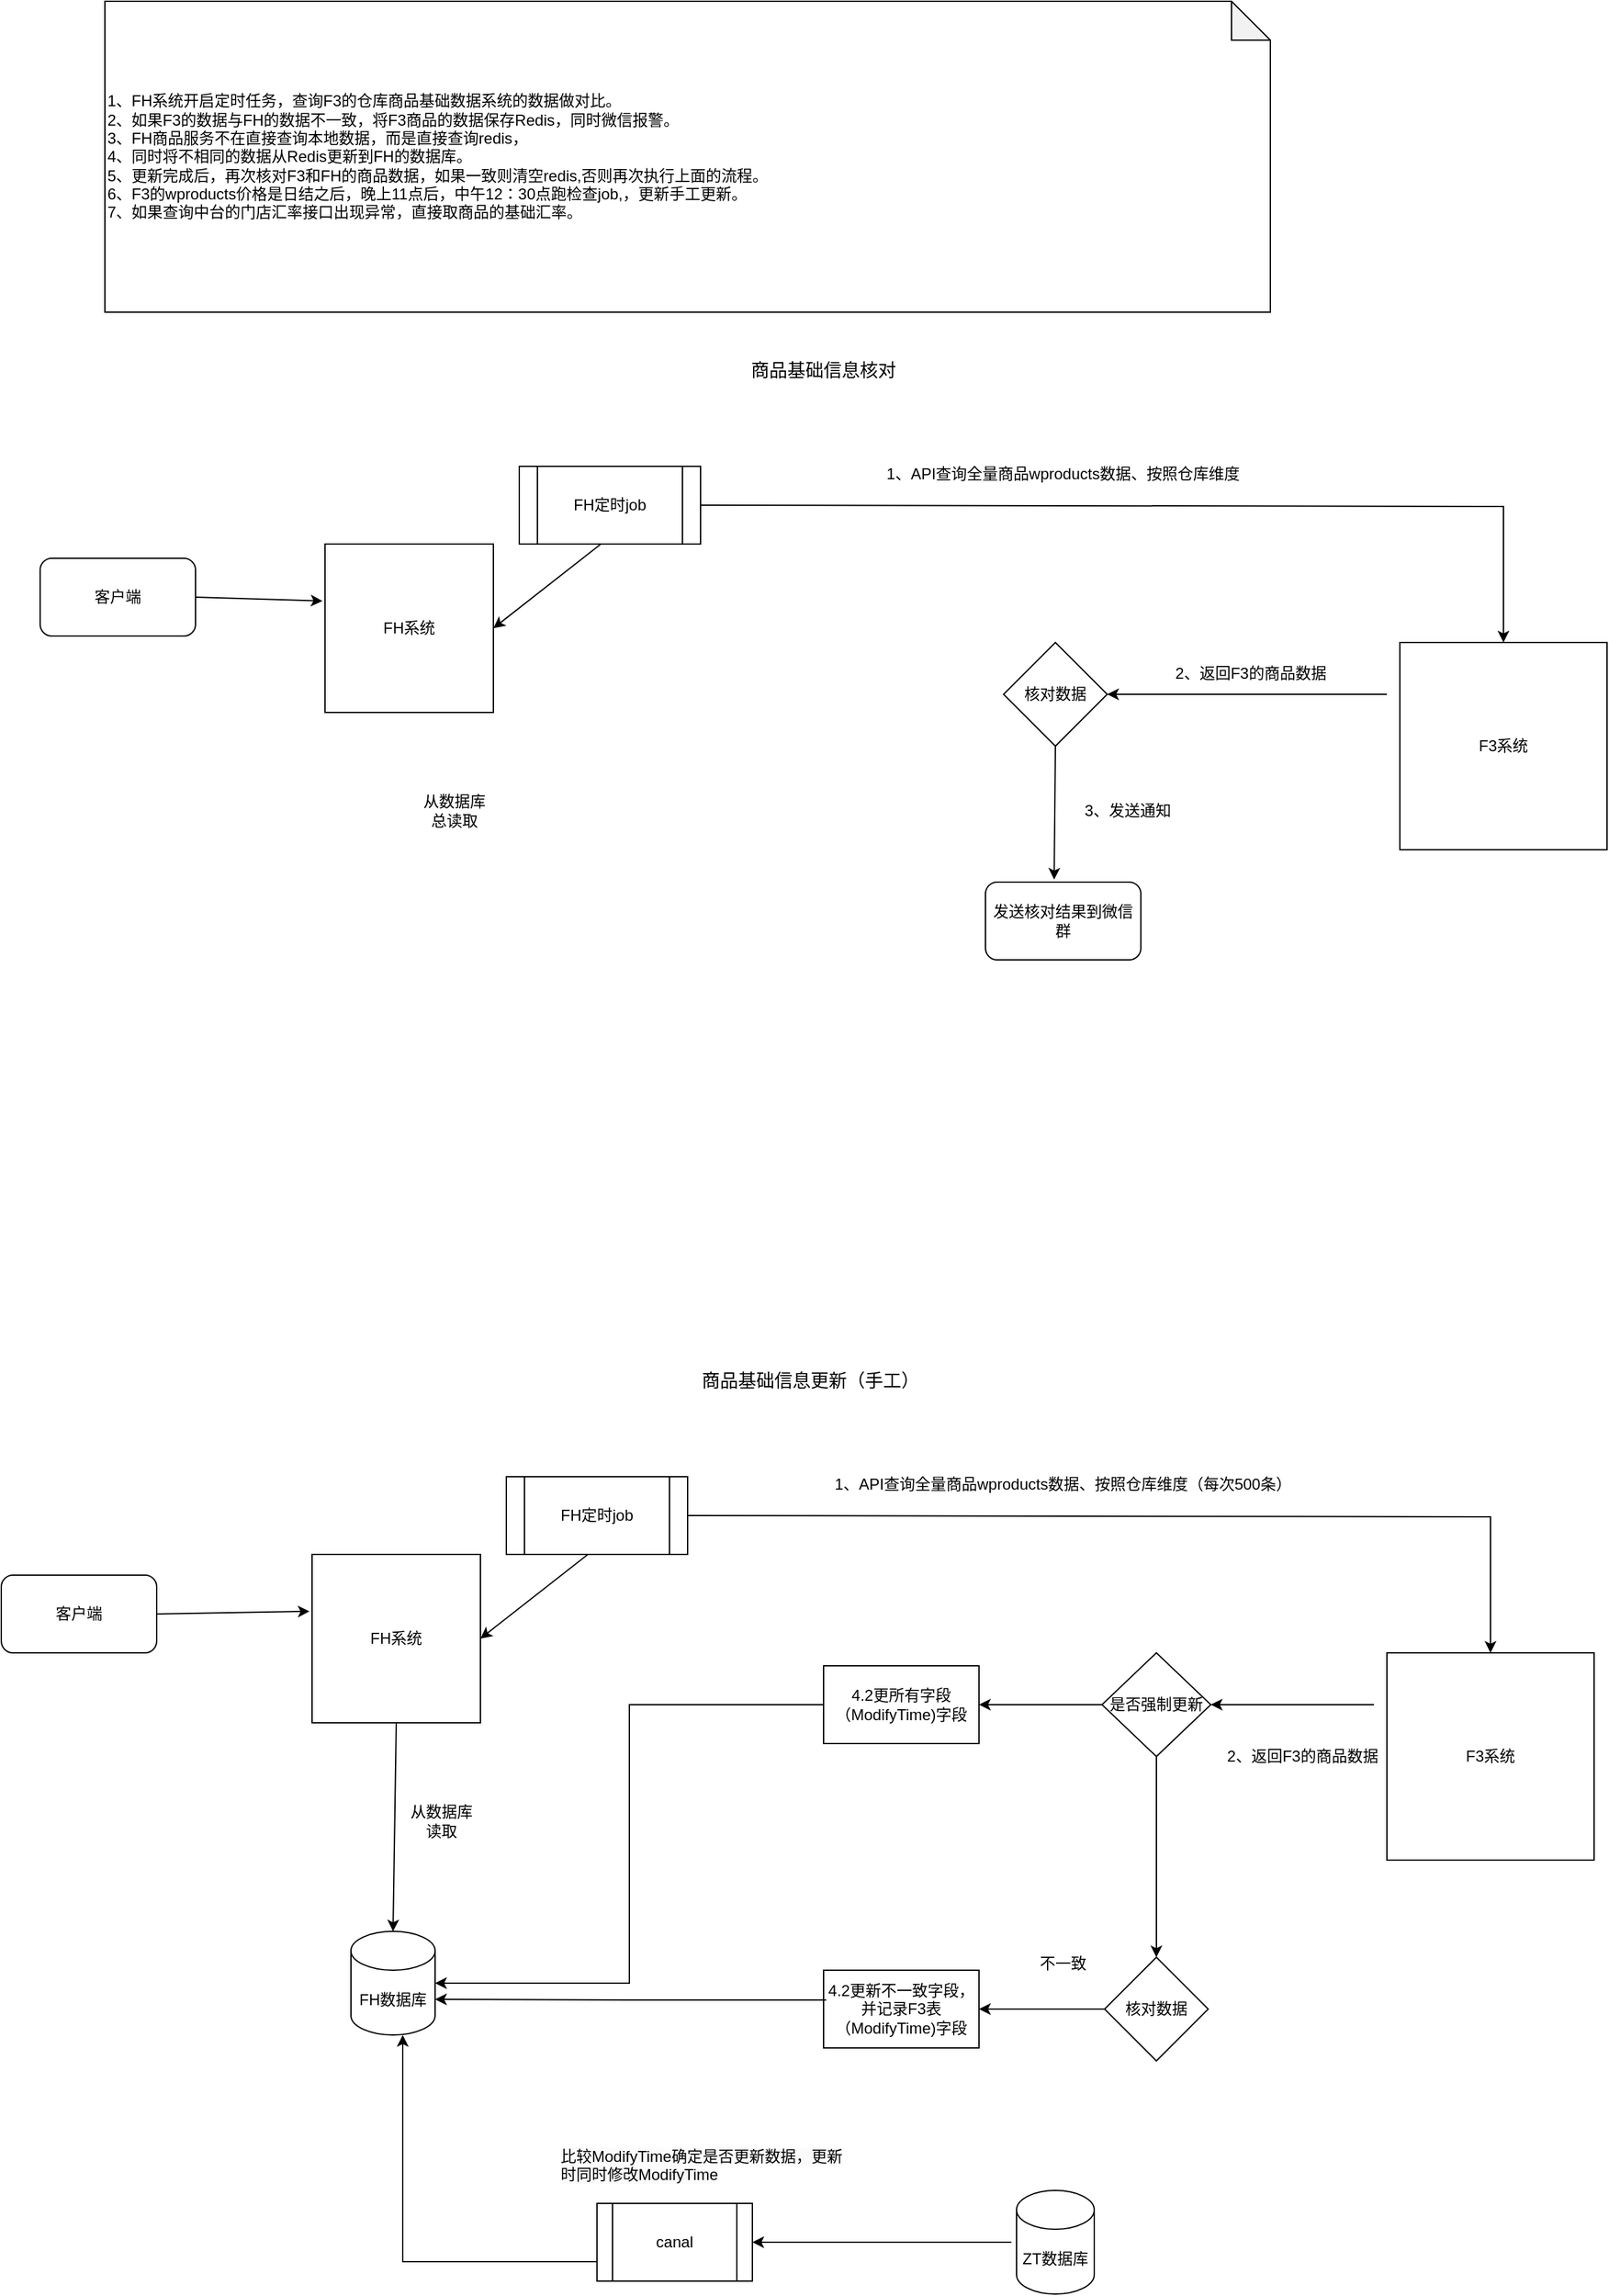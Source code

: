 <mxfile version="24.3.1" type="github">
  <diagram name="第 1 页" id="SwOGUWTqTxj4O2KYx5Az">
    <mxGraphModel dx="2261" dy="1915" grid="1" gridSize="10" guides="1" tooltips="1" connect="1" arrows="1" fold="1" page="1" pageScale="1" pageWidth="827" pageHeight="1169" math="0" shadow="0">
      <root>
        <mxCell id="0" />
        <mxCell id="1" parent="0" />
        <mxCell id="I23bi3BN3UNWPdhFbxeZ-1" value="FH系统" style="whiteSpace=wrap;html=1;aspect=fixed;" parent="1" vertex="1">
          <mxGeometry x="-150" y="149" width="130" height="130" as="geometry" />
        </mxCell>
        <mxCell id="I23bi3BN3UNWPdhFbxeZ-3" value="F3系统" style="whiteSpace=wrap;html=1;aspect=fixed;" parent="1" vertex="1">
          <mxGeometry x="680" y="225" width="160" height="160" as="geometry" />
        </mxCell>
        <mxCell id="I23bi3BN3UNWPdhFbxeZ-6" value="FH定时job" style="shape=process;whiteSpace=wrap;html=1;backgroundOutline=1;" parent="1" vertex="1">
          <mxGeometry y="89" width="140" height="60" as="geometry" />
        </mxCell>
        <mxCell id="I23bi3BN3UNWPdhFbxeZ-7" value="" style="endArrow=classic;html=1;rounded=0;entryX=0.5;entryY=0;entryDx=0;entryDy=0;exitX=1;exitY=0.5;exitDx=0;exitDy=0;" parent="1" source="I23bi3BN3UNWPdhFbxeZ-6" target="I23bi3BN3UNWPdhFbxeZ-3" edge="1">
          <mxGeometry width="50" height="50" relative="1" as="geometry">
            <mxPoint x="370" y="140" as="sourcePoint" />
            <mxPoint x="580" y="140" as="targetPoint" />
            <Array as="points">
              <mxPoint x="760" y="120" />
            </Array>
          </mxGeometry>
        </mxCell>
        <mxCell id="I23bi3BN3UNWPdhFbxeZ-8" value="1、API查询全量商品wproducts数据、按照仓库维度" style="text;html=1;align=center;verticalAlign=middle;whiteSpace=wrap;rounded=0;" parent="1" vertex="1">
          <mxGeometry x="270" y="80" width="300" height="30" as="geometry" />
        </mxCell>
        <mxCell id="I23bi3BN3UNWPdhFbxeZ-9" value="" style="endArrow=classic;html=1;rounded=0;exitX=0.45;exitY=1;exitDx=0;exitDy=0;exitPerimeter=0;entryX=1;entryY=0.5;entryDx=0;entryDy=0;" parent="1" source="I23bi3BN3UNWPdhFbxeZ-6" target="I23bi3BN3UNWPdhFbxeZ-1" edge="1">
          <mxGeometry width="50" height="50" relative="1" as="geometry">
            <mxPoint x="420" y="270" as="sourcePoint" />
            <mxPoint x="470" y="220" as="targetPoint" />
          </mxGeometry>
        </mxCell>
        <mxCell id="I23bi3BN3UNWPdhFbxeZ-10" value="客户端" style="rounded=1;whiteSpace=wrap;html=1;" parent="1" vertex="1">
          <mxGeometry x="-370" y="160" width="120" height="60" as="geometry" />
        </mxCell>
        <mxCell id="I23bi3BN3UNWPdhFbxeZ-11" value="" style="endArrow=classic;html=1;rounded=0;exitX=1;exitY=0.5;exitDx=0;exitDy=0;entryX=-0.015;entryY=0.338;entryDx=0;entryDy=0;entryPerimeter=0;" parent="1" source="I23bi3BN3UNWPdhFbxeZ-10" target="I23bi3BN3UNWPdhFbxeZ-1" edge="1">
          <mxGeometry width="50" height="50" relative="1" as="geometry">
            <mxPoint x="160" y="380" as="sourcePoint" />
            <mxPoint x="210" y="330" as="targetPoint" />
          </mxGeometry>
        </mxCell>
        <mxCell id="I23bi3BN3UNWPdhFbxeZ-12" value="核对数据" style="rhombus;whiteSpace=wrap;html=1;" parent="1" vertex="1">
          <mxGeometry x="374" y="225" width="80" height="80" as="geometry" />
        </mxCell>
        <mxCell id="I23bi3BN3UNWPdhFbxeZ-13" value="" style="endArrow=classic;html=1;rounded=0;entryX=1;entryY=0.5;entryDx=0;entryDy=0;" parent="1" target="I23bi3BN3UNWPdhFbxeZ-12" edge="1">
          <mxGeometry width="50" height="50" relative="1" as="geometry">
            <mxPoint x="670" y="265" as="sourcePoint" />
            <mxPoint x="670" y="290" as="targetPoint" />
          </mxGeometry>
        </mxCell>
        <mxCell id="I23bi3BN3UNWPdhFbxeZ-34" value="&lt;div&gt;&lt;div&gt;&lt;div&gt;1、FH系统开启定时任务，查询F3的仓库商品基础数据系统的数据做对比。&lt;/div&gt;&lt;div&gt;2、如果F3的数据与FH的数据不一致，将F3商品的数据保存Redis，同时微信报警。&lt;/div&gt;&lt;div&gt;3、FH商品服务不在直接查询本地数据，而是直接查询redis，&lt;/div&gt;&lt;div&gt;4、同时将不相同的数据从Redis更新到FH的数据库。&lt;/div&gt;&lt;div&gt;5、更新完成后，再次核对F3和FH的商品数据，如果一致则清空redis,否则再次执行上面的流程。&lt;br&gt;6、F3的wproducts价格是日结之后，晚上11点后，中午12：30点跑检查job,，更新手工更新。&lt;br&gt;7、如果查询中台的门店汇率接口出现异常，直接取商品的基础汇率。&lt;/div&gt;&lt;/div&gt;&lt;/div&gt;" style="shape=note;whiteSpace=wrap;html=1;backgroundOutline=1;darkOpacity=0.05;align=left;" parent="1" vertex="1">
          <mxGeometry x="-320" y="-270" width="900" height="240" as="geometry" />
        </mxCell>
        <mxCell id="I23bi3BN3UNWPdhFbxeZ-35" value="2、返回F3的商品数据" style="text;html=1;align=center;verticalAlign=middle;whiteSpace=wrap;rounded=0;" parent="1" vertex="1">
          <mxGeometry x="480" y="234" width="170" height="30" as="geometry" />
        </mxCell>
        <mxCell id="4naVz4eQQLzdOFx--Ux4-1" value="发送核对结果到微信群" style="rounded=1;whiteSpace=wrap;html=1;" parent="1" vertex="1">
          <mxGeometry x="360" y="410" width="120" height="60" as="geometry" />
        </mxCell>
        <mxCell id="4naVz4eQQLzdOFx--Ux4-2" value="" style="endArrow=classic;html=1;rounded=0;exitX=0.5;exitY=1;exitDx=0;exitDy=0;entryX=0.442;entryY=-0.033;entryDx=0;entryDy=0;entryPerimeter=0;" parent="1" source="I23bi3BN3UNWPdhFbxeZ-12" target="4naVz4eQQLzdOFx--Ux4-1" edge="1">
          <mxGeometry width="50" height="50" relative="1" as="geometry">
            <mxPoint x="360" y="385" as="sourcePoint" />
            <mxPoint x="426" y="410" as="targetPoint" />
          </mxGeometry>
        </mxCell>
        <mxCell id="4naVz4eQQLzdOFx--Ux4-6" value="3、发送通知" style="text;html=1;align=center;verticalAlign=middle;whiteSpace=wrap;rounded=0;" parent="1" vertex="1">
          <mxGeometry x="420" y="340" width="100" height="30" as="geometry" />
        </mxCell>
        <mxCell id="4naVz4eQQLzdOFx--Ux4-9" value="从数据库总读取" style="text;html=1;align=center;verticalAlign=middle;whiteSpace=wrap;rounded=0;" parent="1" vertex="1">
          <mxGeometry x="-80" y="340" width="60" height="30" as="geometry" />
        </mxCell>
        <mxCell id="DuokuNJwzsPmPS03nK41-2" value="&lt;font style=&quot;font-size: 14px;&quot;&gt;商品基础信息核对&lt;/font&gt;" style="text;html=1;align=center;verticalAlign=middle;whiteSpace=wrap;rounded=0;" vertex="1" parent="1">
          <mxGeometry x="130" width="210" height="30" as="geometry" />
        </mxCell>
        <mxCell id="DuokuNJwzsPmPS03nK41-3" value="FH系统" style="whiteSpace=wrap;html=1;aspect=fixed;" vertex="1" parent="1">
          <mxGeometry x="-160" y="929" width="130" height="130" as="geometry" />
        </mxCell>
        <mxCell id="DuokuNJwzsPmPS03nK41-5" value="FH数据库" style="shape=cylinder3;whiteSpace=wrap;html=1;boundedLbl=1;backgroundOutline=1;size=15;" vertex="1" parent="1">
          <mxGeometry x="-130" y="1220" width="65" height="80" as="geometry" />
        </mxCell>
        <mxCell id="DuokuNJwzsPmPS03nK41-6" value="F3系统" style="whiteSpace=wrap;html=1;aspect=fixed;" vertex="1" parent="1">
          <mxGeometry x="670" y="1005" width="160" height="160" as="geometry" />
        </mxCell>
        <mxCell id="DuokuNJwzsPmPS03nK41-7" value="" style="endArrow=classic;html=1;rounded=0;exitX=0.5;exitY=1;exitDx=0;exitDy=0;entryX=0.5;entryY=0;entryDx=0;entryDy=0;entryPerimeter=0;" edge="1" parent="1" source="DuokuNJwzsPmPS03nK41-3" target="DuokuNJwzsPmPS03nK41-5">
          <mxGeometry width="50" height="50" relative="1" as="geometry">
            <mxPoint x="360" y="1150" as="sourcePoint" />
            <mxPoint x="410" y="1100" as="targetPoint" />
          </mxGeometry>
        </mxCell>
        <mxCell id="DuokuNJwzsPmPS03nK41-8" value="FH定时job" style="shape=process;whiteSpace=wrap;html=1;backgroundOutline=1;" vertex="1" parent="1">
          <mxGeometry x="-10" y="869" width="140" height="60" as="geometry" />
        </mxCell>
        <mxCell id="DuokuNJwzsPmPS03nK41-9" value="" style="endArrow=classic;html=1;rounded=0;entryX=0.5;entryY=0;entryDx=0;entryDy=0;exitX=1;exitY=0.5;exitDx=0;exitDy=0;" edge="1" parent="1" source="DuokuNJwzsPmPS03nK41-8" target="DuokuNJwzsPmPS03nK41-6">
          <mxGeometry width="50" height="50" relative="1" as="geometry">
            <mxPoint x="360" y="920" as="sourcePoint" />
            <mxPoint x="570" y="920" as="targetPoint" />
            <Array as="points">
              <mxPoint x="750" y="900" />
            </Array>
          </mxGeometry>
        </mxCell>
        <mxCell id="DuokuNJwzsPmPS03nK41-10" value="1、API查询全量商品wproducts数据、按照仓库维度（每次500条）" style="text;html=1;align=center;verticalAlign=middle;whiteSpace=wrap;rounded=0;" vertex="1" parent="1">
          <mxGeometry x="235" y="860" width="370" height="30" as="geometry" />
        </mxCell>
        <mxCell id="DuokuNJwzsPmPS03nK41-11" value="" style="endArrow=classic;html=1;rounded=0;exitX=0.45;exitY=1;exitDx=0;exitDy=0;exitPerimeter=0;entryX=1;entryY=0.5;entryDx=0;entryDy=0;" edge="1" parent="1" source="DuokuNJwzsPmPS03nK41-8" target="DuokuNJwzsPmPS03nK41-3">
          <mxGeometry width="50" height="50" relative="1" as="geometry">
            <mxPoint x="410" y="1050" as="sourcePoint" />
            <mxPoint x="460" y="1000" as="targetPoint" />
          </mxGeometry>
        </mxCell>
        <mxCell id="DuokuNJwzsPmPS03nK41-12" value="客户端" style="rounded=1;whiteSpace=wrap;html=1;" vertex="1" parent="1">
          <mxGeometry x="-400" y="945" width="120" height="60" as="geometry" />
        </mxCell>
        <mxCell id="DuokuNJwzsPmPS03nK41-13" value="" style="endArrow=classic;html=1;rounded=0;exitX=1;exitY=0.5;exitDx=0;exitDy=0;entryX=-0.015;entryY=0.338;entryDx=0;entryDy=0;entryPerimeter=0;" edge="1" parent="1" source="DuokuNJwzsPmPS03nK41-12" target="DuokuNJwzsPmPS03nK41-3">
          <mxGeometry width="50" height="50" relative="1" as="geometry">
            <mxPoint x="150" y="1160" as="sourcePoint" />
            <mxPoint x="200" y="1110" as="targetPoint" />
          </mxGeometry>
        </mxCell>
        <mxCell id="DuokuNJwzsPmPS03nK41-14" value="核对数据" style="rhombus;whiteSpace=wrap;html=1;" vertex="1" parent="1">
          <mxGeometry x="452" y="1240" width="80" height="80" as="geometry" />
        </mxCell>
        <mxCell id="DuokuNJwzsPmPS03nK41-15" value="" style="endArrow=classic;html=1;rounded=0;entryX=1;entryY=0.5;entryDx=0;entryDy=0;" edge="1" parent="1" target="DuokuNJwzsPmPS03nK41-33">
          <mxGeometry width="50" height="50" relative="1" as="geometry">
            <mxPoint x="660" y="1045" as="sourcePoint" />
            <mxPoint x="660" y="1070" as="targetPoint" />
          </mxGeometry>
        </mxCell>
        <mxCell id="DuokuNJwzsPmPS03nK41-16" value="" style="endArrow=classic;html=1;rounded=0;entryX=1;entryY=0.5;entryDx=0;entryDy=0;exitX=0;exitY=0.5;exitDx=0;exitDy=0;" edge="1" parent="1" source="DuokuNJwzsPmPS03nK41-14" target="DuokuNJwzsPmPS03nK41-17">
          <mxGeometry width="50" height="50" relative="1" as="geometry">
            <mxPoint x="575" y="1325" as="sourcePoint" />
            <mxPoint x="355" y="1329" as="targetPoint" />
          </mxGeometry>
        </mxCell>
        <mxCell id="DuokuNJwzsPmPS03nK41-17" value="4.2更新不一致字段，并记录F3表（ModifyTime)字段" style="rounded=0;whiteSpace=wrap;html=1;" vertex="1" parent="1">
          <mxGeometry x="235" y="1250" width="120" height="60" as="geometry" />
        </mxCell>
        <mxCell id="DuokuNJwzsPmPS03nK41-19" value="&lt;span style=&quot;color: rgb(0, 0, 0); font-family: Helvetica; font-size: 12px; font-style: normal; font-variant-ligatures: normal; font-variant-caps: normal; font-weight: 400; letter-spacing: normal; orphans: 2; text-align: center; text-indent: 0px; text-transform: none; widows: 2; word-spacing: 0px; -webkit-text-stroke-width: 0px; white-space: normal; background-color: rgb(251, 251, 251); text-decoration-thickness: initial; text-decoration-style: initial; text-decoration-color: initial; display: inline !important; float: none;&quot;&gt;比较ModifyTime确定是否更新数据，更新时同时修改ModifyTime&lt;/span&gt;" style="text;whiteSpace=wrap;html=1;" vertex="1" parent="1">
          <mxGeometry x="30" y="1380" width="220" height="40" as="geometry" />
        </mxCell>
        <mxCell id="DuokuNJwzsPmPS03nK41-20" value="canal" style="shape=process;whiteSpace=wrap;html=1;backgroundOutline=1;" vertex="1" parent="1">
          <mxGeometry x="60" y="1430" width="120" height="60" as="geometry" />
        </mxCell>
        <mxCell id="DuokuNJwzsPmPS03nK41-21" value="" style="endArrow=classic;html=1;rounded=0;entryX=1;entryY=0.5;entryDx=0;entryDy=0;exitX=0;exitY=0.5;exitDx=0;exitDy=0;" edge="1" parent="1" target="DuokuNJwzsPmPS03nK41-20">
          <mxGeometry width="50" height="50" relative="1" as="geometry">
            <mxPoint x="380" y="1460" as="sourcePoint" />
            <mxPoint x="340" y="1470" as="targetPoint" />
          </mxGeometry>
        </mxCell>
        <mxCell id="DuokuNJwzsPmPS03nK41-22" value="" style="endArrow=classic;html=1;rounded=0;exitX=0;exitY=0.75;exitDx=0;exitDy=0;" edge="1" parent="1" source="DuokuNJwzsPmPS03nK41-20">
          <mxGeometry width="50" height="50" relative="1" as="geometry">
            <mxPoint x="-140" y="1350" as="sourcePoint" />
            <mxPoint x="-90" y="1300" as="targetPoint" />
            <Array as="points">
              <mxPoint x="-90" y="1475" />
            </Array>
          </mxGeometry>
        </mxCell>
        <mxCell id="DuokuNJwzsPmPS03nK41-23" value="ZT数据库" style="shape=cylinder3;whiteSpace=wrap;html=1;boundedLbl=1;backgroundOutline=1;size=15;" vertex="1" parent="1">
          <mxGeometry x="384" y="1420" width="60" height="80" as="geometry" />
        </mxCell>
        <mxCell id="DuokuNJwzsPmPS03nK41-24" value="2、返回F3的商品数据" style="text;html=1;align=center;verticalAlign=middle;whiteSpace=wrap;rounded=0;" vertex="1" parent="1">
          <mxGeometry x="520" y="1070" width="170" height="30" as="geometry" />
        </mxCell>
        <mxCell id="DuokuNJwzsPmPS03nK41-27" value="不一致" style="text;html=1;align=center;verticalAlign=middle;whiteSpace=wrap;rounded=0;" vertex="1" parent="1">
          <mxGeometry x="390" y="1230" width="60" height="30" as="geometry" />
        </mxCell>
        <mxCell id="DuokuNJwzsPmPS03nK41-29" value="从数据库读取" style="text;html=1;align=center;verticalAlign=middle;whiteSpace=wrap;rounded=0;" vertex="1" parent="1">
          <mxGeometry x="-90" y="1120" width="60" height="30" as="geometry" />
        </mxCell>
        <mxCell id="DuokuNJwzsPmPS03nK41-32" value="&lt;font style=&quot;font-size: 14px;&quot;&gt;商品基础信息更新（手工）&lt;/font&gt;" style="text;html=1;align=center;verticalAlign=middle;whiteSpace=wrap;rounded=0;" vertex="1" parent="1">
          <mxGeometry x="120" y="780" width="210" height="30" as="geometry" />
        </mxCell>
        <mxCell id="DuokuNJwzsPmPS03nK41-35" style="edgeStyle=orthogonalEdgeStyle;rounded=0;orthogonalLoop=1;jettySize=auto;html=1;" edge="1" parent="1" source="DuokuNJwzsPmPS03nK41-33" target="DuokuNJwzsPmPS03nK41-34">
          <mxGeometry relative="1" as="geometry" />
        </mxCell>
        <mxCell id="DuokuNJwzsPmPS03nK41-36" style="edgeStyle=orthogonalEdgeStyle;rounded=0;orthogonalLoop=1;jettySize=auto;html=1;entryX=0.5;entryY=0;entryDx=0;entryDy=0;" edge="1" parent="1" source="DuokuNJwzsPmPS03nK41-33" target="DuokuNJwzsPmPS03nK41-14">
          <mxGeometry relative="1" as="geometry" />
        </mxCell>
        <mxCell id="DuokuNJwzsPmPS03nK41-33" value="是否强制更新" style="rhombus;whiteSpace=wrap;html=1;" vertex="1" parent="1">
          <mxGeometry x="450" y="1005" width="84" height="80" as="geometry" />
        </mxCell>
        <mxCell id="DuokuNJwzsPmPS03nK41-34" value="4.2更所有字段&lt;div&gt;（ModifyTime)字段&lt;/div&gt;" style="rounded=0;whiteSpace=wrap;html=1;" vertex="1" parent="1">
          <mxGeometry x="235" y="1015" width="120" height="60" as="geometry" />
        </mxCell>
        <mxCell id="DuokuNJwzsPmPS03nK41-37" style="edgeStyle=orthogonalEdgeStyle;rounded=0;orthogonalLoop=1;jettySize=auto;html=1;entryX=1;entryY=0.5;entryDx=0;entryDy=0;entryPerimeter=0;" edge="1" parent="1" source="DuokuNJwzsPmPS03nK41-34" target="DuokuNJwzsPmPS03nK41-5">
          <mxGeometry relative="1" as="geometry" />
        </mxCell>
        <mxCell id="DuokuNJwzsPmPS03nK41-38" style="edgeStyle=orthogonalEdgeStyle;rounded=0;orthogonalLoop=1;jettySize=auto;html=1;entryX=1;entryY=0;entryDx=0;entryDy=52.5;entryPerimeter=0;exitX=0.017;exitY=0.383;exitDx=0;exitDy=0;exitPerimeter=0;" edge="1" parent="1" source="DuokuNJwzsPmPS03nK41-17" target="DuokuNJwzsPmPS03nK41-5">
          <mxGeometry relative="1" as="geometry" />
        </mxCell>
      </root>
    </mxGraphModel>
  </diagram>
</mxfile>
